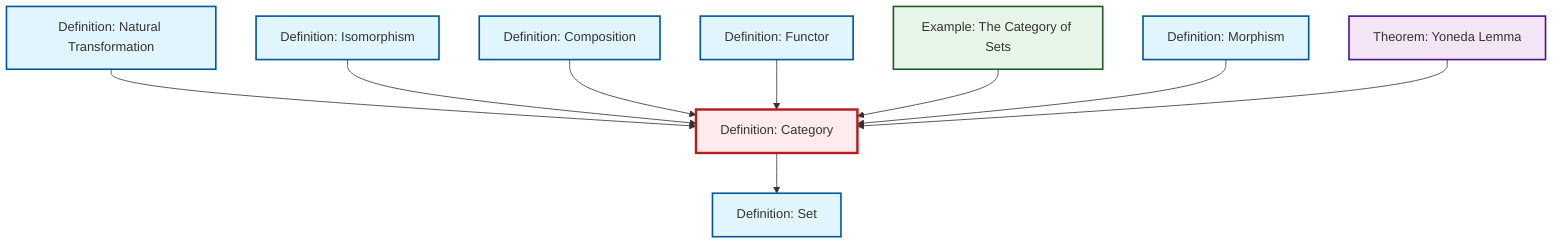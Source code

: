 graph TD
    classDef definition fill:#e1f5fe,stroke:#01579b,stroke-width:2px
    classDef theorem fill:#f3e5f5,stroke:#4a148c,stroke-width:2px
    classDef axiom fill:#fff3e0,stroke:#e65100,stroke-width:2px
    classDef example fill:#e8f5e9,stroke:#1b5e20,stroke-width:2px
    classDef current fill:#ffebee,stroke:#b71c1c,stroke-width:3px
    ex-set-category["Example: The Category of Sets"]:::example
    def-functor["Definition: Functor"]:::definition
    thm-yoneda["Theorem: Yoneda Lemma"]:::theorem
    def-morphism["Definition: Morphism"]:::definition
    def-composition["Definition: Composition"]:::definition
    def-natural-transformation["Definition: Natural Transformation"]:::definition
    def-category["Definition: Category"]:::definition
    def-isomorphism["Definition: Isomorphism"]:::definition
    def-set["Definition: Set"]:::definition
    def-natural-transformation --> def-category
    def-category --> def-set
    def-isomorphism --> def-category
    def-composition --> def-category
    def-functor --> def-category
    ex-set-category --> def-category
    def-morphism --> def-category
    thm-yoneda --> def-category
    class def-category current